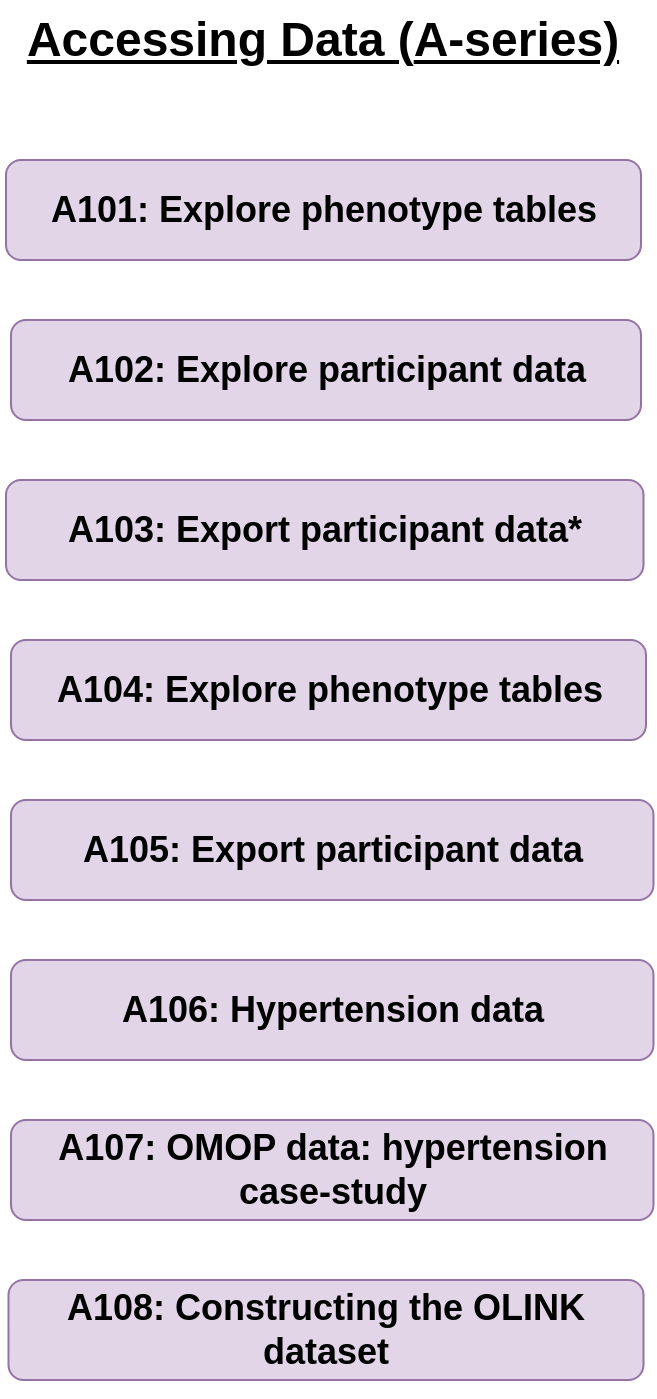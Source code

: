 <mxfile version="24.4.13" type="device">
  <diagram id="C5RBs43oDa-KdzZeNtuy" name="Page-1">
    <mxGraphModel dx="1914" dy="976" grid="1" gridSize="10" guides="1" tooltips="1" connect="1" arrows="1" fold="1" page="1" pageScale="1" pageWidth="1169" pageHeight="827" math="0" shadow="0">
      <root>
        <mxCell id="WIyWlLk6GJQsqaUBKTNV-0" />
        <mxCell id="WIyWlLk6GJQsqaUBKTNV-1" parent="WIyWlLk6GJQsqaUBKTNV-0" />
        <mxCell id="utWPcHmu2K7LS_2S_HRB-1" value="&lt;font style=&quot;font-size: 24px;&quot;&gt;&lt;b style=&quot;&quot;&gt;&lt;u style=&quot;&quot;&gt;&lt;font style=&quot;font-size: 24px;&quot;&gt;Accessing Data (&lt;/font&gt;&lt;/u&gt;&lt;/b&gt;&lt;b style=&quot;background-color: initial;&quot;&gt;&lt;u style=&quot;&quot;&gt;A-series)&lt;/u&gt;&lt;/b&gt;&lt;/font&gt;" style="text;html=1;align=center;verticalAlign=middle;resizable=0;points=[];autosize=1;strokeColor=none;fillColor=none;fontSize=14;" parent="WIyWlLk6GJQsqaUBKTNV-1" vertex="1">
          <mxGeometry x="397.5" y="40" width="320" height="40" as="geometry" />
        </mxCell>
        <mxCell id="qkU0JbKQ6EuipafsIjLe-33" value="&lt;p data-pm-slice=&quot;1 1 [&amp;quot;body&amp;quot;,null]&quot;&gt;&lt;font size=&quot;1&quot; style=&quot;&quot; color=&quot;#000000&quot;&gt;&lt;b style=&quot;font-size: 18px;&quot;&gt;A101: Explore phenotype tables&lt;/b&gt;&lt;/font&gt;&lt;/p&gt;" style="whiteSpace=wrap;html=1;fillColor=#e1d5e7;strokeColor=#9673a6;rounded=1;" parent="WIyWlLk6GJQsqaUBKTNV-1" vertex="1">
          <mxGeometry x="400" y="120" width="317.5" height="50" as="geometry" />
        </mxCell>
        <mxCell id="qkU0JbKQ6EuipafsIjLe-34" value="&lt;p data-pm-slice=&quot;1 1 [&amp;quot;body&amp;quot;,null]&quot;&gt;&lt;b&gt;&lt;font style=&quot;font-size: 18px;&quot; color=&quot;#000000&quot;&gt;A102: Explore participant data&lt;/font&gt;&lt;/b&gt;&lt;/p&gt;" style="whiteSpace=wrap;html=1;fillColor=#e1d5e7;strokeColor=#9673a6;rounded=1;" parent="WIyWlLk6GJQsqaUBKTNV-1" vertex="1">
          <mxGeometry x="402.5" y="200" width="315" height="50" as="geometry" />
        </mxCell>
        <mxCell id="qkU0JbKQ6EuipafsIjLe-35" value="&lt;p data-pm-slice=&quot;1 1 [&amp;quot;body&amp;quot;,null]&quot;&gt;&lt;b&gt;&lt;font style=&quot;font-size: 18px;&quot; color=&quot;#000000&quot;&gt;A103: Export participant data*&lt;/font&gt;&lt;/b&gt;&lt;/p&gt;" style="whiteSpace=wrap;html=1;fillColor=#e1d5e7;strokeColor=#9673a6;rounded=1;" parent="WIyWlLk6GJQsqaUBKTNV-1" vertex="1">
          <mxGeometry x="400" y="280" width="318.75" height="50" as="geometry" />
        </mxCell>
        <mxCell id="qkU0JbKQ6EuipafsIjLe-36" value="&lt;p data-pm-slice=&quot;1 1 [&amp;quot;body&amp;quot;,null]&quot;&gt;&lt;b&gt;&lt;font style=&quot;font-size: 18px;&quot; color=&quot;#000000&quot;&gt;A104: Explore phenotype tables&lt;/font&gt;&lt;/b&gt;&lt;/p&gt;" style="whiteSpace=wrap;html=1;fillColor=#e1d5e7;strokeColor=#9673a6;rounded=1;" parent="WIyWlLk6GJQsqaUBKTNV-1" vertex="1">
          <mxGeometry x="402.5" y="360" width="317.5" height="50" as="geometry" />
        </mxCell>
        <mxCell id="qkU0JbKQ6EuipafsIjLe-37" value="&lt;p data-pm-slice=&quot;1 1 [&amp;quot;body&amp;quot;,null]&quot;&gt;&lt;b&gt;&lt;font style=&quot;font-size: 18px;&quot; color=&quot;#000000&quot;&gt;A105: Export participant data&lt;/font&gt;&lt;/b&gt;&lt;/p&gt;" style="whiteSpace=wrap;html=1;fillColor=#e1d5e7;strokeColor=#9673a6;rounded=1;" parent="WIyWlLk6GJQsqaUBKTNV-1" vertex="1">
          <mxGeometry x="402.5" y="440" width="321.25" height="50" as="geometry" />
        </mxCell>
        <mxCell id="-CC2sMJTHef0MXigFTxT-0" value="&lt;p style=&quot;font-size: 18px;&quot; data-pm-slice=&quot;1 1 [&amp;quot;body&amp;quot;,null]&quot;&gt;&lt;b&gt;&lt;font style=&quot;font-size: 18px;&quot; color=&quot;#000000&quot;&gt;A107: &lt;/font&gt;&lt;span style=&quot;background-color: initial;&quot;&gt;OMOP data: hypertension case-study&lt;/span&gt;&lt;/b&gt;&lt;/p&gt;" style="whiteSpace=wrap;html=1;fillColor=#e1d5e7;strokeColor=#9673a6;rounded=1;" parent="WIyWlLk6GJQsqaUBKTNV-1" vertex="1">
          <mxGeometry x="402.5" y="600" width="321.25" height="50" as="geometry" />
        </mxCell>
        <mxCell id="cBM6i3Q44ZDb_svsSfaw-12" value="&lt;p data-pm-slice=&quot;1 1 [&amp;quot;body&amp;quot;,null]&quot;&gt;&lt;b&gt;&lt;font style=&quot;font-size: 18px;&quot; color=&quot;#000000&quot;&gt;A106: Hypertension data&lt;/font&gt;&lt;/b&gt;&lt;/p&gt;" style="whiteSpace=wrap;html=1;fillColor=#e1d5e7;strokeColor=#9673a6;rounded=1;" vertex="1" parent="WIyWlLk6GJQsqaUBKTNV-1">
          <mxGeometry x="402.5" y="520" width="321.25" height="50" as="geometry" />
        </mxCell>
        <mxCell id="cBM6i3Q44ZDb_svsSfaw-13" value="&lt;p style=&quot;&quot; data-pm-slice=&quot;1 1 [&amp;quot;body&amp;quot;,null]&quot;&gt;&lt;b style=&quot;&quot;&gt;&lt;font style=&quot;font-size: 18px;&quot; color=&quot;#000000&quot;&gt;A108: Constructing the OLINK dataset&lt;/font&gt;&lt;/b&gt;&lt;/p&gt;" style="whiteSpace=wrap;html=1;fillColor=#e1d5e7;strokeColor=#9673a6;rounded=1;" vertex="1" parent="WIyWlLk6GJQsqaUBKTNV-1">
          <mxGeometry x="401.25" y="680" width="317.5" height="50" as="geometry" />
        </mxCell>
      </root>
    </mxGraphModel>
  </diagram>
</mxfile>
